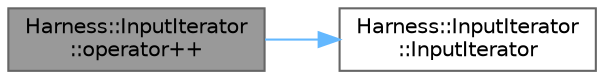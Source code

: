digraph "Harness::InputIterator::operator++"
{
 // LATEX_PDF_SIZE
  bgcolor="transparent";
  edge [fontname=Helvetica,fontsize=10,labelfontname=Helvetica,labelfontsize=10];
  node [fontname=Helvetica,fontsize=10,shape=box,height=0.2,width=0.4];
  rankdir="LR";
  Node1 [id="Node000001",label="Harness::InputIterator\l::operator++",height=0.2,width=0.4,color="gray40", fillcolor="grey60", style="filled", fontcolor="black",tooltip=" "];
  Node1 -> Node2 [id="edge1_Node000001_Node000002",color="steelblue1",style="solid",tooltip=" "];
  Node2 [id="Node000002",label="Harness::InputIterator\l::InputIterator",height=0.2,width=0.4,color="grey40", fillcolor="white", style="filled",URL="$class_harness_1_1_input_iterator.html#a0ed897f23ecfa911fa1fd509c8491f9d",tooltip=" "];
}
